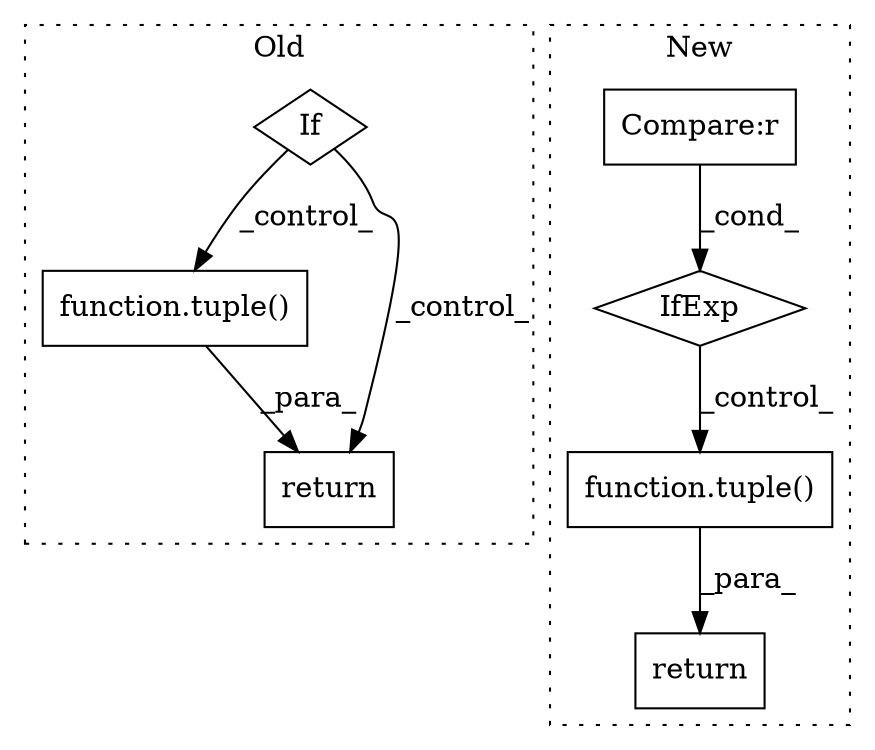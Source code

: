 digraph G {
subgraph cluster0 {
1 [label="function.tuple()" a="75" s="4153,4171" l="6,1" shape="box"];
4 [label="If" a="96" s="3930" l="3" shape="diamond"];
5 [label="return" a="93" s="4146" l="7" shape="box"];
label = "Old";
style="dotted";
}
subgraph cluster1 {
2 [label="IfExp" a="51" s="3918,3940" l="4,6" shape="diamond"];
3 [label="Compare:r" a="40" s="3922" l="18" shape="box"];
6 [label="function.tuple()" a="75" s="3946,3989" l="6,1" shape="box"];
7 [label="return" a="93" s="4240" l="7" shape="box"];
label = "New";
style="dotted";
}
1 -> 5 [label="_para_"];
2 -> 6 [label="_control_"];
3 -> 2 [label="_cond_"];
4 -> 1 [label="_control_"];
4 -> 5 [label="_control_"];
6 -> 7 [label="_para_"];
}